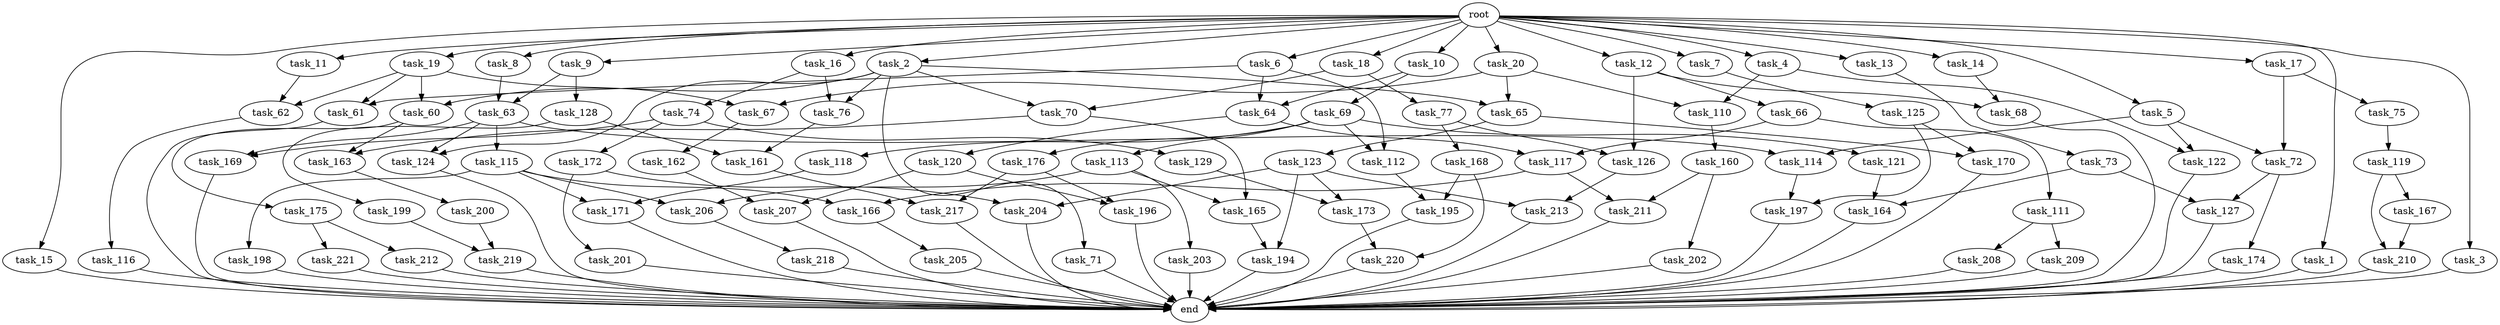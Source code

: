 digraph G {
  task_116 [size="549755813888.000000"];
  task_163 [size="154618822656.000000"];
  task_15 [size="1024.000000"];
  task_212 [size="137438953472.000000"];
  task_169 [size="996432412672.000000"];
  task_207 [size="292057776128.000000"];
  task_168 [size="214748364800.000000"];
  task_161 [size="386547056640.000000"];
  task_173 [size="635655159808.000000"];
  task_7 [size="1024.000000"];
  task_128 [size="858993459200.000000"];
  task_119 [size="549755813888.000000"];
  task_220 [size="1073741824000.000000"];
  task_166 [size="584115552256.000000"];
  task_75 [size="137438953472.000000"];
  task_176 [size="695784701952.000000"];
  task_204 [size="910533066752.000000"];
  task_117 [size="936302870528.000000"];
  task_196 [size="773094113280.000000"];
  task_9 [size="1024.000000"];
  task_199 [size="77309411328.000000"];
  task_211 [size="343597383680.000000"];
  task_112 [size="773094113280.000000"];
  task_121 [size="695784701952.000000"];
  task_164 [size="1073741824000.000000"];
  task_217 [size="1005022347264.000000"];
  task_202 [size="309237645312.000000"];
  task_73 [size="137438953472.000000"];
  task_172 [size="137438953472.000000"];
  task_77 [size="858993459200.000000"];
  task_198 [size="549755813888.000000"];
  task_65 [size="1279900254208.000000"];
  task_118 [size="695784701952.000000"];
  task_18 [size="1024.000000"];
  task_63 [size="893353197568.000000"];
  task_68 [size="343597383680.000000"];
  task_115 [size="858993459200.000000"];
  task_206 [size="764504178688.000000"];
  task_160 [size="34359738368.000000"];
  task_61 [size="111669149696.000000"];
  task_64 [size="154618822656.000000"];
  task_11 [size="1024.000000"];
  task_167 [size="695784701952.000000"];
  task_125 [size="77309411328.000000"];
  task_1 [size="1024.000000"];
  task_110 [size="455266533376.000000"];
  task_210 [size="1116691496960.000000"];
  task_201 [size="695784701952.000000"];
  task_69 [size="77309411328.000000"];
  task_171 [size="1099511627776.000000"];
  task_162 [size="858993459200.000000"];
  task_123 [size="214748364800.000000"];
  task_20 [size="1024.000000"];
  task_175 [size="77309411328.000000"];
  task_194 [size="1073741824000.000000"];
  task_62 [size="584115552256.000000"];
  task_66 [size="34359738368.000000"];
  task_19 [size="1024.000000"];
  task_127 [size="523986010112.000000"];
  task_213 [size="764504178688.000000"];
  task_195 [size="1554778161152.000000"];
  end [size="0.000000"];
  task_3 [size="1024.000000"];
  task_129 [size="137438953472.000000"];
  task_4 [size="1024.000000"];
  task_60 [size="893353197568.000000"];
  task_10 [size="1024.000000"];
  task_70 [size="1717986918400.000000"];
  task_71 [size="858993459200.000000"];
  task_67 [size="455266533376.000000"];
  task_14 [size="1024.000000"];
  task_12 [size="1024.000000"];
  task_13 [size="1024.000000"];
  task_174 [size="309237645312.000000"];
  task_126 [size="249108103168.000000"];
  task_114 [size="1554778161152.000000"];
  task_5 [size="1024.000000"];
  task_203 [size="214748364800.000000"];
  task_6 [size="1024.000000"];
  task_219 [size="970662608896.000000"];
  task_124 [size="1717986918400.000000"];
  task_2 [size="1024.000000"];
  task_209 [size="77309411328.000000"];
  task_221 [size="137438953472.000000"];
  task_197 [size="1099511627776.000000"];
  task_72 [size="833223655424.000000"];
  task_74 [size="214748364800.000000"];
  task_170 [size="764504178688.000000"];
  task_17 [size="1024.000000"];
  task_76 [size="1073741824000.000000"];
  task_165 [size="292057776128.000000"];
  task_120 [size="858993459200.000000"];
  task_200 [size="695784701952.000000"];
  root [size="0.000000"];
  task_205 [size="214748364800.000000"];
  task_111 [size="77309411328.000000"];
  task_8 [size="1024.000000"];
  task_16 [size="1024.000000"];
  task_113 [size="695784701952.000000"];
  task_218 [size="695784701952.000000"];
  task_122 [size="730144440320.000000"];
  task_208 [size="77309411328.000000"];

  task_116 -> end [size="1.000000"];
  task_163 -> task_200 [size="679477248.000000"];
  task_15 -> end [size="1.000000"];
  task_212 -> end [size="1.000000"];
  task_169 -> end [size="1.000000"];
  task_207 -> end [size="1.000000"];
  task_168 -> task_220 [size="838860800.000000"];
  task_168 -> task_195 [size="838860800.000000"];
  task_161 -> task_217 [size="301989888.000000"];
  task_173 -> task_220 [size="209715200.000000"];
  task_7 -> task_125 [size="75497472.000000"];
  task_128 -> task_161 [size="75497472.000000"];
  task_128 -> task_199 [size="75497472.000000"];
  task_119 -> task_210 [size="679477248.000000"];
  task_119 -> task_167 [size="679477248.000000"];
  task_220 -> end [size="1.000000"];
  task_166 -> task_205 [size="209715200.000000"];
  task_75 -> task_119 [size="536870912.000000"];
  task_176 -> task_217 [size="679477248.000000"];
  task_176 -> task_196 [size="679477248.000000"];
  task_204 -> end [size="1.000000"];
  task_117 -> task_166 [size="33554432.000000"];
  task_117 -> task_211 [size="33554432.000000"];
  task_196 -> end [size="1.000000"];
  task_9 -> task_63 [size="838860800.000000"];
  task_9 -> task_128 [size="838860800.000000"];
  task_199 -> task_219 [size="411041792.000000"];
  task_211 -> end [size="1.000000"];
  task_112 -> task_195 [size="679477248.000000"];
  task_121 -> task_164 [size="838860800.000000"];
  task_164 -> end [size="1.000000"];
  task_217 -> end [size="1.000000"];
  task_202 -> end [size="1.000000"];
  task_73 -> task_164 [size="209715200.000000"];
  task_73 -> task_127 [size="209715200.000000"];
  task_172 -> task_201 [size="679477248.000000"];
  task_172 -> task_204 [size="679477248.000000"];
  task_77 -> task_126 [size="209715200.000000"];
  task_77 -> task_168 [size="209715200.000000"];
  task_198 -> end [size="1.000000"];
  task_65 -> task_170 [size="209715200.000000"];
  task_65 -> task_123 [size="209715200.000000"];
  task_118 -> task_171 [size="536870912.000000"];
  task_18 -> task_70 [size="838860800.000000"];
  task_18 -> task_77 [size="838860800.000000"];
  task_63 -> task_114 [size="838860800.000000"];
  task_63 -> task_169 [size="838860800.000000"];
  task_63 -> task_124 [size="838860800.000000"];
  task_63 -> task_115 [size="838860800.000000"];
  task_68 -> end [size="1.000000"];
  task_115 -> task_206 [size="536870912.000000"];
  task_115 -> task_171 [size="536870912.000000"];
  task_115 -> task_166 [size="536870912.000000"];
  task_115 -> task_198 [size="536870912.000000"];
  task_206 -> task_218 [size="679477248.000000"];
  task_160 -> task_202 [size="301989888.000000"];
  task_160 -> task_211 [size="301989888.000000"];
  task_61 -> end [size="1.000000"];
  task_64 -> task_120 [size="838860800.000000"];
  task_64 -> task_117 [size="838860800.000000"];
  task_11 -> task_62 [size="536870912.000000"];
  task_167 -> task_210 [size="411041792.000000"];
  task_125 -> task_170 [size="536870912.000000"];
  task_125 -> task_197 [size="536870912.000000"];
  task_1 -> end [size="1.000000"];
  task_110 -> task_160 [size="33554432.000000"];
  task_210 -> end [size="1.000000"];
  task_201 -> end [size="1.000000"];
  task_69 -> task_112 [size="679477248.000000"];
  task_69 -> task_118 [size="679477248.000000"];
  task_69 -> task_113 [size="679477248.000000"];
  task_69 -> task_121 [size="679477248.000000"];
  task_69 -> task_176 [size="679477248.000000"];
  task_171 -> end [size="1.000000"];
  task_162 -> task_207 [size="209715200.000000"];
  task_123 -> task_213 [size="209715200.000000"];
  task_123 -> task_204 [size="209715200.000000"];
  task_123 -> task_173 [size="209715200.000000"];
  task_123 -> task_194 [size="209715200.000000"];
  task_20 -> task_65 [size="411041792.000000"];
  task_20 -> task_110 [size="411041792.000000"];
  task_20 -> task_67 [size="411041792.000000"];
  task_175 -> task_212 [size="134217728.000000"];
  task_175 -> task_221 [size="134217728.000000"];
  task_194 -> end [size="1.000000"];
  task_62 -> task_116 [size="536870912.000000"];
  task_66 -> task_117 [size="75497472.000000"];
  task_66 -> task_111 [size="75497472.000000"];
  task_19 -> task_60 [size="33554432.000000"];
  task_19 -> task_67 [size="33554432.000000"];
  task_19 -> task_61 [size="33554432.000000"];
  task_19 -> task_62 [size="33554432.000000"];
  task_127 -> end [size="1.000000"];
  task_213 -> end [size="1.000000"];
  task_195 -> end [size="1.000000"];
  task_3 -> end [size="1.000000"];
  task_129 -> task_173 [size="411041792.000000"];
  task_4 -> task_110 [size="33554432.000000"];
  task_4 -> task_122 [size="33554432.000000"];
  task_60 -> task_163 [size="75497472.000000"];
  task_60 -> task_175 [size="75497472.000000"];
  task_10 -> task_64 [size="75497472.000000"];
  task_10 -> task_69 [size="75497472.000000"];
  task_70 -> task_163 [size="75497472.000000"];
  task_70 -> task_165 [size="75497472.000000"];
  task_71 -> end [size="1.000000"];
  task_67 -> task_162 [size="838860800.000000"];
  task_14 -> task_68 [size="301989888.000000"];
  task_12 -> task_66 [size="33554432.000000"];
  task_12 -> task_68 [size="33554432.000000"];
  task_12 -> task_126 [size="33554432.000000"];
  task_13 -> task_73 [size="134217728.000000"];
  task_174 -> end [size="1.000000"];
  task_126 -> task_213 [size="536870912.000000"];
  task_114 -> task_197 [size="536870912.000000"];
  task_5 -> task_114 [size="679477248.000000"];
  task_5 -> task_122 [size="679477248.000000"];
  task_5 -> task_72 [size="679477248.000000"];
  task_203 -> end [size="1.000000"];
  task_6 -> task_112 [size="75497472.000000"];
  task_6 -> task_61 [size="75497472.000000"];
  task_6 -> task_64 [size="75497472.000000"];
  task_219 -> end [size="1.000000"];
  task_124 -> end [size="1.000000"];
  task_2 -> task_65 [size="838860800.000000"];
  task_2 -> task_124 [size="838860800.000000"];
  task_2 -> task_76 [size="838860800.000000"];
  task_2 -> task_70 [size="838860800.000000"];
  task_2 -> task_71 [size="838860800.000000"];
  task_2 -> task_60 [size="838860800.000000"];
  task_209 -> end [size="1.000000"];
  task_221 -> end [size="1.000000"];
  task_197 -> end [size="1.000000"];
  task_72 -> task_174 [size="301989888.000000"];
  task_72 -> task_127 [size="301989888.000000"];
  task_74 -> task_169 [size="134217728.000000"];
  task_74 -> task_172 [size="134217728.000000"];
  task_74 -> task_129 [size="134217728.000000"];
  task_170 -> end [size="1.000000"];
  task_17 -> task_75 [size="134217728.000000"];
  task_17 -> task_72 [size="134217728.000000"];
  task_76 -> task_161 [size="301989888.000000"];
  task_165 -> task_194 [size="838860800.000000"];
  task_120 -> task_196 [size="75497472.000000"];
  task_120 -> task_207 [size="75497472.000000"];
  task_200 -> task_219 [size="536870912.000000"];
  root -> task_13 [size="1.000000"];
  root -> task_17 [size="1.000000"];
  root -> task_3 [size="1.000000"];
  root -> task_4 [size="1.000000"];
  root -> task_20 [size="1.000000"];
  root -> task_15 [size="1.000000"];
  root -> task_10 [size="1.000000"];
  root -> task_6 [size="1.000000"];
  root -> task_11 [size="1.000000"];
  root -> task_9 [size="1.000000"];
  root -> task_16 [size="1.000000"];
  root -> task_8 [size="1.000000"];
  root -> task_18 [size="1.000000"];
  root -> task_1 [size="1.000000"];
  root -> task_5 [size="1.000000"];
  root -> task_19 [size="1.000000"];
  root -> task_2 [size="1.000000"];
  root -> task_14 [size="1.000000"];
  root -> task_7 [size="1.000000"];
  root -> task_12 [size="1.000000"];
  task_205 -> end [size="1.000000"];
  task_111 -> task_208 [size="75497472.000000"];
  task_111 -> task_209 [size="75497472.000000"];
  task_8 -> task_63 [size="33554432.000000"];
  task_16 -> task_76 [size="209715200.000000"];
  task_16 -> task_74 [size="209715200.000000"];
  task_113 -> task_206 [size="209715200.000000"];
  task_113 -> task_165 [size="209715200.000000"];
  task_113 -> task_203 [size="209715200.000000"];
  task_218 -> end [size="1.000000"];
  task_122 -> end [size="1.000000"];
  task_208 -> end [size="1.000000"];
}
